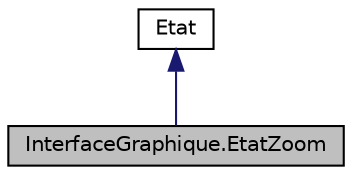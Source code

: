 digraph "InterfaceGraphique.EtatZoom"
{
  edge [fontname="Helvetica",fontsize="10",labelfontname="Helvetica",labelfontsize="10"];
  node [fontname="Helvetica",fontsize="10",shape=record];
  Node1 [label="InterfaceGraphique.EtatZoom",height=0.2,width=0.4,color="black", fillcolor="grey75", style="filled", fontcolor="black"];
  Node2 -> Node1 [dir="back",color="midnightblue",fontsize="10",style="solid",fontname="Helvetica"];
  Node2 [label="Etat",height=0.2,width=0.4,color="black", fillcolor="white", style="filled",URL="$d3/d80/class_interface_graphique_1_1_etat.html",tooltip="Etat abstrait du patron State. "];
}
